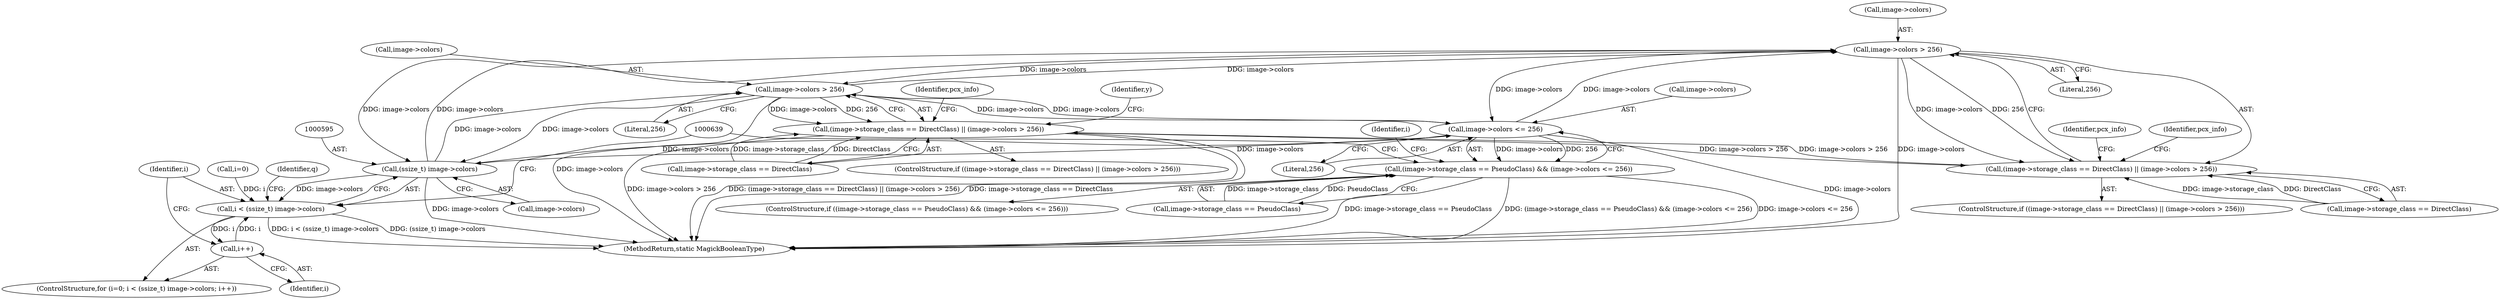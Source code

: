digraph "0_ImageMagick_560e6e512961008938aa1d1b9aab06347b1c8f9b@pointer" {
"1000421" [label="(Call,image->colors > 256)"];
"1000733" [label="(Call,image->colors > 256)"];
"1000583" [label="(Call,image->colors <= 256)"];
"1000594" [label="(Call,(ssize_t) image->colors)"];
"1000421" [label="(Call,image->colors > 256)"];
"1000415" [label="(Call,(image->storage_class == DirectClass) || (image->colors > 256))"];
"1000727" [label="(Call,(image->storage_class == DirectClass) || (image->colors > 256))"];
"1000592" [label="(Call,i < (ssize_t) image->colors)"];
"1000599" [label="(Call,i++)"];
"1000577" [label="(Call,(image->storage_class == PseudoClass) && (image->colors <= 256))"];
"1000421" [label="(Call,image->colors > 256)"];
"1000596" [label="(Call,image->colors)"];
"1000576" [label="(ControlStructure,if ((image->storage_class == PseudoClass) && (image->colors <= 256)))"];
"1000590" [label="(Identifier,i)"];
"1000414" [label="(ControlStructure,if ((image->storage_class == DirectClass) || (image->colors > 256)))"];
"1000733" [label="(Call,image->colors > 256)"];
"1000577" [label="(Call,(image->storage_class == PseudoClass) && (image->colors <= 256))"];
"1000588" [label="(ControlStructure,for (i=0; i < (ssize_t) image->colors; i++))"];
"1000727" [label="(Call,(image->storage_class == DirectClass) || (image->colors > 256))"];
"1000728" [label="(Call,image->storage_class == DirectClass)"];
"1000422" [label="(Call,image->colors)"];
"1000589" [label="(Call,i=0)"];
"1000444" [label="(Identifier,pcx_info)"];
"1000416" [label="(Call,image->storage_class == DirectClass)"];
"1000592" [label="(Call,i < (ssize_t) image->colors)"];
"1000425" [label="(Literal,256)"];
"1000737" [label="(Literal,256)"];
"1000599" [label="(Call,i++)"];
"1000415" [label="(Call,(image->storage_class == DirectClass) || (image->colors > 256))"];
"1000594" [label="(Call,(ssize_t) image->colors)"];
"1000587" [label="(Literal,256)"];
"1000600" [label="(Identifier,i)"];
"1000940" [label="(Identifier,pcx_info)"];
"1001350" [label="(MethodReturn,static MagickBooleanType)"];
"1000605" [label="(Identifier,q)"];
"1000726" [label="(ControlStructure,if ((image->storage_class == DirectClass) || (image->colors > 256)))"];
"1000741" [label="(Identifier,y)"];
"1000734" [label="(Call,image->colors)"];
"1000583" [label="(Call,image->colors <= 256)"];
"1000584" [label="(Call,image->colors)"];
"1000593" [label="(Identifier,i)"];
"1000429" [label="(Identifier,pcx_info)"];
"1000578" [label="(Call,image->storage_class == PseudoClass)"];
"1000421" -> "1000415"  [label="AST: "];
"1000421" -> "1000425"  [label="CFG: "];
"1000422" -> "1000421"  [label="AST: "];
"1000425" -> "1000421"  [label="AST: "];
"1000415" -> "1000421"  [label="CFG: "];
"1000421" -> "1001350"  [label="DDG: image->colors"];
"1000421" -> "1000415"  [label="DDG: image->colors"];
"1000421" -> "1000415"  [label="DDG: 256"];
"1000733" -> "1000421"  [label="DDG: image->colors"];
"1000583" -> "1000421"  [label="DDG: image->colors"];
"1000594" -> "1000421"  [label="DDG: image->colors"];
"1000421" -> "1000583"  [label="DDG: image->colors"];
"1000421" -> "1000594"  [label="DDG: image->colors"];
"1000421" -> "1000733"  [label="DDG: image->colors"];
"1000733" -> "1000727"  [label="AST: "];
"1000733" -> "1000737"  [label="CFG: "];
"1000734" -> "1000733"  [label="AST: "];
"1000737" -> "1000733"  [label="AST: "];
"1000727" -> "1000733"  [label="CFG: "];
"1000733" -> "1001350"  [label="DDG: image->colors"];
"1000733" -> "1000583"  [label="DDG: image->colors"];
"1000733" -> "1000594"  [label="DDG: image->colors"];
"1000733" -> "1000727"  [label="DDG: image->colors"];
"1000733" -> "1000727"  [label="DDG: 256"];
"1000583" -> "1000733"  [label="DDG: image->colors"];
"1000594" -> "1000733"  [label="DDG: image->colors"];
"1000583" -> "1000577"  [label="AST: "];
"1000583" -> "1000587"  [label="CFG: "];
"1000584" -> "1000583"  [label="AST: "];
"1000587" -> "1000583"  [label="AST: "];
"1000577" -> "1000583"  [label="CFG: "];
"1000583" -> "1001350"  [label="DDG: image->colors"];
"1000583" -> "1000577"  [label="DDG: image->colors"];
"1000583" -> "1000577"  [label="DDG: 256"];
"1000594" -> "1000583"  [label="DDG: image->colors"];
"1000583" -> "1000594"  [label="DDG: image->colors"];
"1000594" -> "1000592"  [label="AST: "];
"1000594" -> "1000596"  [label="CFG: "];
"1000595" -> "1000594"  [label="AST: "];
"1000596" -> "1000594"  [label="AST: "];
"1000592" -> "1000594"  [label="CFG: "];
"1000594" -> "1001350"  [label="DDG: image->colors"];
"1000594" -> "1000592"  [label="DDG: image->colors"];
"1000415" -> "1000414"  [label="AST: "];
"1000415" -> "1000416"  [label="CFG: "];
"1000416" -> "1000415"  [label="AST: "];
"1000429" -> "1000415"  [label="CFG: "];
"1000444" -> "1000415"  [label="CFG: "];
"1000416" -> "1000415"  [label="DDG: image->storage_class"];
"1000416" -> "1000415"  [label="DDG: DirectClass"];
"1000727" -> "1000415"  [label="DDG: image->colors > 256"];
"1000415" -> "1000727"  [label="DDG: image->colors > 256"];
"1000727" -> "1000726"  [label="AST: "];
"1000727" -> "1000728"  [label="CFG: "];
"1000728" -> "1000727"  [label="AST: "];
"1000741" -> "1000727"  [label="CFG: "];
"1000940" -> "1000727"  [label="CFG: "];
"1000727" -> "1001350"  [label="DDG: (image->storage_class == DirectClass) || (image->colors > 256)"];
"1000727" -> "1001350"  [label="DDG: image->storage_class == DirectClass"];
"1000727" -> "1001350"  [label="DDG: image->colors > 256"];
"1000728" -> "1000727"  [label="DDG: image->storage_class"];
"1000728" -> "1000727"  [label="DDG: DirectClass"];
"1000592" -> "1000588"  [label="AST: "];
"1000593" -> "1000592"  [label="AST: "];
"1000605" -> "1000592"  [label="CFG: "];
"1000639" -> "1000592"  [label="CFG: "];
"1000592" -> "1001350"  [label="DDG: i < (ssize_t) image->colors"];
"1000592" -> "1001350"  [label="DDG: (ssize_t) image->colors"];
"1000589" -> "1000592"  [label="DDG: i"];
"1000599" -> "1000592"  [label="DDG: i"];
"1000592" -> "1000599"  [label="DDG: i"];
"1000599" -> "1000588"  [label="AST: "];
"1000599" -> "1000600"  [label="CFG: "];
"1000600" -> "1000599"  [label="AST: "];
"1000593" -> "1000599"  [label="CFG: "];
"1000577" -> "1000576"  [label="AST: "];
"1000577" -> "1000578"  [label="CFG: "];
"1000578" -> "1000577"  [label="AST: "];
"1000590" -> "1000577"  [label="CFG: "];
"1000639" -> "1000577"  [label="CFG: "];
"1000577" -> "1001350"  [label="DDG: (image->storage_class == PseudoClass) && (image->colors <= 256)"];
"1000577" -> "1001350"  [label="DDG: image->colors <= 256"];
"1000577" -> "1001350"  [label="DDG: image->storage_class == PseudoClass"];
"1000578" -> "1000577"  [label="DDG: image->storage_class"];
"1000578" -> "1000577"  [label="DDG: PseudoClass"];
}
